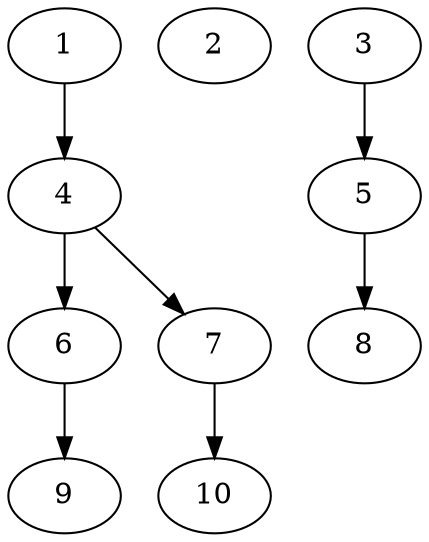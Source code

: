 // DAG automatically generated by daggen at Thu Oct  3 13:58:06 2019
// ./daggen --dot -n 10 --ccr 0.5 --fat 0.5 --regular 0.7 --density 0.5 --mindata 5242880 --maxdata 52428800 
digraph G {
  1 [size="15585280", alpha="0.16", expect_size="7792640"] 
  1 -> 4 [size ="7792640"]
  2 [size="48293888", alpha="0.04", expect_size="24146944"] 
  3 [size="90621952", alpha="0.14", expect_size="45310976"] 
  3 -> 5 [size ="45310976"]
  4 [size="11624448", alpha="0.00", expect_size="5812224"] 
  4 -> 6 [size ="5812224"]
  4 -> 7 [size ="5812224"]
  5 [size="12496896", alpha="0.20", expect_size="6248448"] 
  5 -> 8 [size ="6248448"]
  6 [size="57143296", alpha="0.04", expect_size="28571648"] 
  6 -> 9 [size ="28571648"]
  7 [size="72781824", alpha="0.06", expect_size="36390912"] 
  7 -> 10 [size ="36390912"]
  8 [size="31430656", alpha="0.02", expect_size="15715328"] 
  9 [size="47890432", alpha="0.19", expect_size="23945216"] 
  10 [size="37761024", alpha="0.09", expect_size="18880512"] 
}
